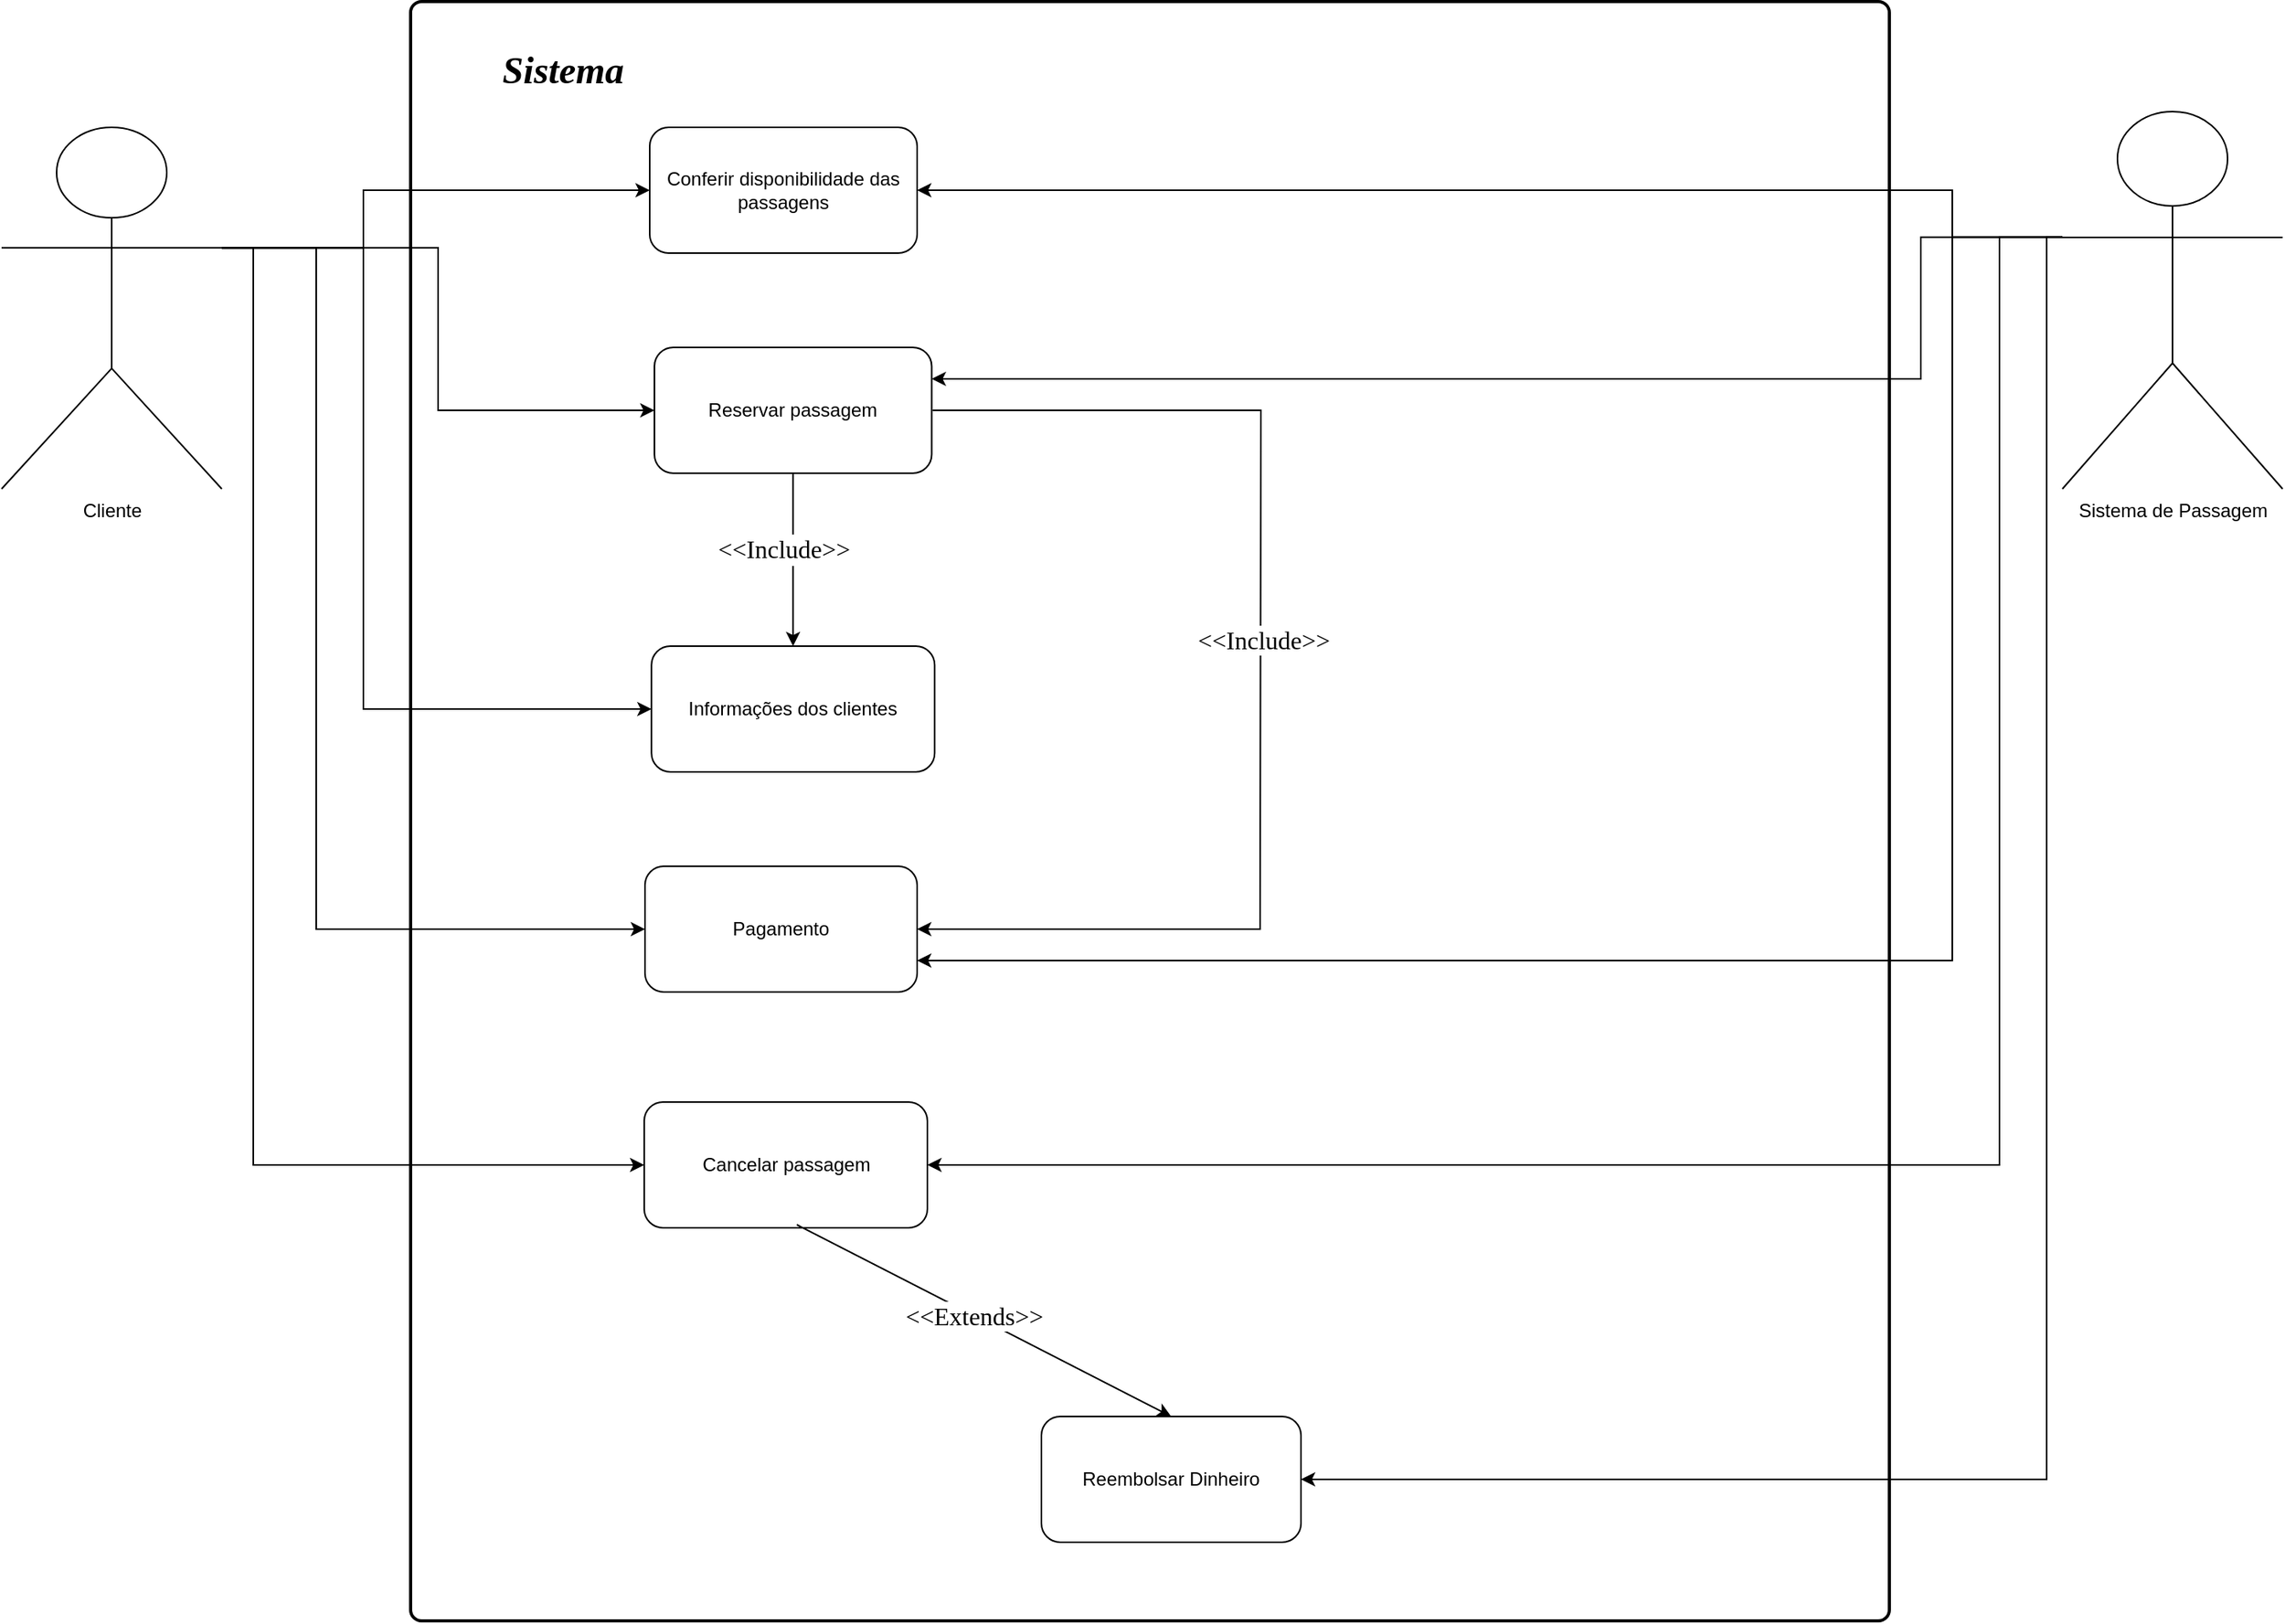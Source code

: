 <mxfile version="24.4.7" type="github">
  <diagram name="Página-1" id="RvVabkoj3_wjCJ5sBmXR">
    <mxGraphModel dx="2876" dy="2283" grid="1" gridSize="10" guides="1" tooltips="1" connect="1" arrows="1" fold="1" page="1" pageScale="1" pageWidth="827" pageHeight="1169" math="0" shadow="0">
      <root>
        <mxCell id="0" />
        <mxCell id="1" parent="0" />
        <mxCell id="DYaeCYadNBBWUJuQzcgG-5" value="Cliente" style="shape=umlActor;verticalLabelPosition=bottom;verticalAlign=top;html=1;" parent="1" vertex="1">
          <mxGeometry x="-330" y="80" width="140" height="230" as="geometry" />
        </mxCell>
        <mxCell id="DYaeCYadNBBWUJuQzcgG-7" value="" style="rounded=1;whiteSpace=wrap;html=1;absoluteArcSize=1;arcSize=14;strokeWidth=2;" parent="1" vertex="1">
          <mxGeometry x="-70" width="940" height="1030" as="geometry" />
        </mxCell>
        <mxCell id="DYaeCYadNBBWUJuQzcgG-8" value="&lt;p style=&quot;line-height: 270%;&quot;&gt;&lt;b style=&quot;&quot;&gt;&lt;i style=&quot;&quot;&gt;&lt;font face=&quot;Times New Roman&quot; style=&quot;font-size: 24px;&quot;&gt;Sistema&amp;nbsp;&lt;/font&gt;&lt;/i&gt;&lt;/b&gt;&lt;/p&gt;" style="text;html=1;align=center;verticalAlign=middle;whiteSpace=wrap;rounded=0;fontSize=18;" parent="1" vertex="1">
          <mxGeometry x="-160" width="380" height="90" as="geometry" />
        </mxCell>
        <mxCell id="DYaeCYadNBBWUJuQzcgG-12" value="Conferir disponibilidade das passagens" style="rounded=1;whiteSpace=wrap;html=1;" parent="1" vertex="1">
          <mxGeometry x="82" y="80" width="170" height="80" as="geometry" />
        </mxCell>
        <mxCell id="DYaeCYadNBBWUJuQzcgG-18" value="Reservar passagem" style="rounded=1;whiteSpace=wrap;html=1;" parent="1" vertex="1">
          <mxGeometry x="85" y="220" width="176.25" height="80" as="geometry" />
        </mxCell>
        <mxCell id="DYaeCYadNBBWUJuQzcgG-20" value="Informações dos clientes" style="rounded=1;whiteSpace=wrap;html=1;" parent="1" vertex="1">
          <mxGeometry x="83.13" y="410" width="180" height="80" as="geometry" />
        </mxCell>
        <mxCell id="DYaeCYadNBBWUJuQzcgG-21" value="Pagamento" style="rounded=1;whiteSpace=wrap;html=1;" parent="1" vertex="1">
          <mxGeometry x="79" y="550" width="173" height="80" as="geometry" />
        </mxCell>
        <mxCell id="DYaeCYadNBBWUJuQzcgG-22" value="Cancelar passagem" style="rounded=1;whiteSpace=wrap;html=1;" parent="1" vertex="1">
          <mxGeometry x="78.5" y="700" width="180" height="80" as="geometry" />
        </mxCell>
        <mxCell id="il-5PeIWP6zjr5cJNfuw-45" style="edgeStyle=orthogonalEdgeStyle;rounded=0;orthogonalLoop=1;jettySize=auto;html=1;exitX=0;exitY=0.333;exitDx=0;exitDy=0;exitPerimeter=0;entryX=1;entryY=0.25;entryDx=0;entryDy=0;" edge="1" parent="1" source="Ul-1hZijeUlvixCKkCNt-15" target="DYaeCYadNBBWUJuQzcgG-18">
          <mxGeometry relative="1" as="geometry">
            <Array as="points">
              <mxPoint x="890" y="150" />
              <mxPoint x="890" y="240" />
            </Array>
          </mxGeometry>
        </mxCell>
        <mxCell id="il-5PeIWP6zjr5cJNfuw-46" style="edgeStyle=orthogonalEdgeStyle;rounded=0;orthogonalLoop=1;jettySize=auto;html=1;exitX=0;exitY=0.333;exitDx=0;exitDy=0;exitPerimeter=0;entryX=1;entryY=0.75;entryDx=0;entryDy=0;" edge="1" parent="1" source="Ul-1hZijeUlvixCKkCNt-15" target="DYaeCYadNBBWUJuQzcgG-21">
          <mxGeometry relative="1" as="geometry">
            <Array as="points">
              <mxPoint x="910" y="610" />
            </Array>
          </mxGeometry>
        </mxCell>
        <mxCell id="il-5PeIWP6zjr5cJNfuw-47" style="edgeStyle=orthogonalEdgeStyle;rounded=0;orthogonalLoop=1;jettySize=auto;html=1;exitX=0;exitY=0.333;exitDx=0;exitDy=0;exitPerimeter=0;entryX=1;entryY=0.5;entryDx=0;entryDy=0;" edge="1" parent="1" source="Ul-1hZijeUlvixCKkCNt-15" target="DYaeCYadNBBWUJuQzcgG-22">
          <mxGeometry relative="1" as="geometry">
            <Array as="points">
              <mxPoint x="940" y="150" />
              <mxPoint x="940" y="740" />
            </Array>
          </mxGeometry>
        </mxCell>
        <mxCell id="il-5PeIWP6zjr5cJNfuw-48" style="edgeStyle=orthogonalEdgeStyle;rounded=0;orthogonalLoop=1;jettySize=auto;html=1;exitX=0;exitY=0.333;exitDx=0;exitDy=0;exitPerimeter=0;entryX=1;entryY=0.5;entryDx=0;entryDy=0;" edge="1" parent="1" source="Ul-1hZijeUlvixCKkCNt-15" target="il-5PeIWP6zjr5cJNfuw-1">
          <mxGeometry relative="1" as="geometry">
            <Array as="points">
              <mxPoint x="970" y="150" />
              <mxPoint x="970" y="940" />
            </Array>
          </mxGeometry>
        </mxCell>
        <mxCell id="Ul-1hZijeUlvixCKkCNt-15" value="Sistema de Passagem" style="shape=umlActor;verticalLabelPosition=bottom;verticalAlign=top;html=1;" parent="1" vertex="1">
          <mxGeometry x="980" y="70" width="140" height="240" as="geometry" />
        </mxCell>
        <mxCell id="Ul-1hZijeUlvixCKkCNt-27" value="" style="edgeStyle=none;orthogonalLoop=1;jettySize=auto;html=1;rounded=0;exitX=0.5;exitY=1;exitDx=0;exitDy=0;entryX=0.5;entryY=0;entryDx=0;entryDy=0;" parent="1" source="DYaeCYadNBBWUJuQzcgG-18" target="DYaeCYadNBBWUJuQzcgG-20" edge="1">
          <mxGeometry width="100" relative="1" as="geometry">
            <mxPoint x="180" y="370" as="sourcePoint" />
            <mxPoint x="280" y="370" as="targetPoint" />
            <Array as="points" />
          </mxGeometry>
        </mxCell>
        <mxCell id="Ul-1hZijeUlvixCKkCNt-28" value="Text" style="edgeLabel;html=1;align=center;verticalAlign=middle;resizable=0;points=[];" parent="Ul-1hZijeUlvixCKkCNt-27" vertex="1" connectable="0">
          <mxGeometry x="-0.065" y="-3" relative="1" as="geometry">
            <mxPoint as="offset" />
          </mxGeometry>
        </mxCell>
        <mxCell id="Ul-1hZijeUlvixCKkCNt-30" value="&lt;font size=&quot;3&quot; face=&quot;Times New Roman&quot;&gt;&amp;lt;&amp;lt;Include&amp;gt;&amp;gt;&lt;/font&gt;" style="edgeLabel;html=1;align=center;verticalAlign=middle;resizable=0;points=[];" parent="Ul-1hZijeUlvixCKkCNt-27" vertex="1" connectable="0">
          <mxGeometry x="-0.133" y="-6" relative="1" as="geometry">
            <mxPoint as="offset" />
          </mxGeometry>
        </mxCell>
        <mxCell id="il-5PeIWP6zjr5cJNfuw-1" value="Reembolsar Dinheiro" style="rounded=1;whiteSpace=wrap;html=1;" vertex="1" parent="1">
          <mxGeometry x="331" y="900" width="165" height="80" as="geometry" />
        </mxCell>
        <mxCell id="il-5PeIWP6zjr5cJNfuw-2" value="" style="endArrow=classic;html=1;rounded=0;exitX=0.539;exitY=0.975;exitDx=0;exitDy=0;entryX=0.5;entryY=0;entryDx=0;entryDy=0;exitPerimeter=0;" edge="1" parent="1" source="DYaeCYadNBBWUJuQzcgG-22" target="il-5PeIWP6zjr5cJNfuw-1">
          <mxGeometry width="50" height="50" relative="1" as="geometry">
            <mxPoint x="290" y="450" as="sourcePoint" />
            <mxPoint x="340" y="400" as="targetPoint" />
            <Array as="points" />
          </mxGeometry>
        </mxCell>
        <mxCell id="il-5PeIWP6zjr5cJNfuw-5" value="&lt;font style=&quot;font-size: 16px;&quot; face=&quot;Times New Roman&quot;&gt;&amp;lt;&amp;lt;Extends&amp;gt;&amp;gt;&lt;/font&gt;" style="edgeLabel;html=1;align=center;verticalAlign=middle;resizable=0;points=[];" vertex="1" connectable="0" parent="il-5PeIWP6zjr5cJNfuw-2">
          <mxGeometry x="-0.057" relative="1" as="geometry">
            <mxPoint as="offset" />
          </mxGeometry>
        </mxCell>
        <mxCell id="il-5PeIWP6zjr5cJNfuw-15" value="" style="endArrow=classic;html=1;rounded=0;exitX=1;exitY=0.5;exitDx=0;exitDy=0;entryX=1;entryY=0.5;entryDx=0;entryDy=0;" edge="1" parent="1" target="DYaeCYadNBBWUJuQzcgG-21">
          <mxGeometry width="50" height="50" relative="1" as="geometry">
            <mxPoint x="261.75" y="260" as="sourcePoint" />
            <mxPoint x="252" y="570" as="targetPoint" />
            <Array as="points">
              <mxPoint x="470.5" y="260" />
              <mxPoint x="470" y="590" />
            </Array>
          </mxGeometry>
        </mxCell>
        <mxCell id="il-5PeIWP6zjr5cJNfuw-17" value="&lt;font face=&quot;Times New Roman&quot;&gt;&lt;span style=&quot;font-size: 16px;&quot;&gt;&amp;lt;&amp;lt;Include&amp;gt;&amp;gt;&lt;/span&gt;&lt;/font&gt;" style="edgeLabel;html=1;align=center;verticalAlign=middle;resizable=0;points=[];" vertex="1" connectable="0" parent="il-5PeIWP6zjr5cJNfuw-15">
          <mxGeometry x="-0.064" y="1" relative="1" as="geometry">
            <mxPoint as="offset" />
          </mxGeometry>
        </mxCell>
        <mxCell id="il-5PeIWP6zjr5cJNfuw-25" value="" style="edgeStyle=orthogonalEdgeStyle;rounded=0;orthogonalLoop=1;jettySize=auto;html=1;exitX=1;exitY=0.333;exitDx=0;exitDy=0;exitPerimeter=0;entryX=0;entryY=0.5;entryDx=0;entryDy=0;" edge="1" parent="1" source="DYaeCYadNBBWUJuQzcgG-5" target="DYaeCYadNBBWUJuQzcgG-12">
          <mxGeometry relative="1" as="geometry">
            <Array as="points">
              <mxPoint x="-100" y="157" />
              <mxPoint x="-100" y="120" />
            </Array>
          </mxGeometry>
        </mxCell>
        <mxCell id="il-5PeIWP6zjr5cJNfuw-39" style="edgeStyle=orthogonalEdgeStyle;rounded=0;orthogonalLoop=1;jettySize=auto;html=1;exitX=1;exitY=0.333;exitDx=0;exitDy=0;exitPerimeter=0;entryX=0;entryY=0.5;entryDx=0;entryDy=0;" edge="1" parent="1" source="DYaeCYadNBBWUJuQzcgG-5" target="DYaeCYadNBBWUJuQzcgG-18">
          <mxGeometry relative="1" as="geometry" />
        </mxCell>
        <mxCell id="il-5PeIWP6zjr5cJNfuw-40" style="edgeStyle=orthogonalEdgeStyle;rounded=0;orthogonalLoop=1;jettySize=auto;html=1;exitX=1;exitY=0.333;exitDx=0;exitDy=0;exitPerimeter=0;entryX=0;entryY=0.5;entryDx=0;entryDy=0;" edge="1" parent="1" source="DYaeCYadNBBWUJuQzcgG-5" target="DYaeCYadNBBWUJuQzcgG-20">
          <mxGeometry relative="1" as="geometry">
            <Array as="points">
              <mxPoint x="-100" y="157" />
              <mxPoint x="-100" y="450" />
            </Array>
          </mxGeometry>
        </mxCell>
        <mxCell id="il-5PeIWP6zjr5cJNfuw-41" style="edgeStyle=orthogonalEdgeStyle;rounded=0;orthogonalLoop=1;jettySize=auto;html=1;exitX=1;exitY=0.333;exitDx=0;exitDy=0;exitPerimeter=0;entryX=0;entryY=0.5;entryDx=0;entryDy=0;" edge="1" parent="1" source="DYaeCYadNBBWUJuQzcgG-5" target="DYaeCYadNBBWUJuQzcgG-21">
          <mxGeometry relative="1" as="geometry">
            <Array as="points">
              <mxPoint x="-130" y="157" />
              <mxPoint x="-130" y="590" />
            </Array>
          </mxGeometry>
        </mxCell>
        <mxCell id="il-5PeIWP6zjr5cJNfuw-42" style="edgeStyle=orthogonalEdgeStyle;rounded=0;orthogonalLoop=1;jettySize=auto;html=1;exitX=1;exitY=0.333;exitDx=0;exitDy=0;exitPerimeter=0;entryX=0;entryY=0.5;entryDx=0;entryDy=0;" edge="1" parent="1" source="DYaeCYadNBBWUJuQzcgG-5" target="DYaeCYadNBBWUJuQzcgG-22">
          <mxGeometry relative="1" as="geometry">
            <Array as="points">
              <mxPoint x="-170" y="157" />
              <mxPoint x="-170" y="740" />
            </Array>
          </mxGeometry>
        </mxCell>
        <mxCell id="il-5PeIWP6zjr5cJNfuw-43" style="edgeStyle=orthogonalEdgeStyle;rounded=0;orthogonalLoop=1;jettySize=auto;html=1;exitX=0;exitY=0.333;exitDx=0;exitDy=0;exitPerimeter=0;entryX=1;entryY=0.5;entryDx=0;entryDy=0;" edge="1" parent="1" source="Ul-1hZijeUlvixCKkCNt-15" target="DYaeCYadNBBWUJuQzcgG-12">
          <mxGeometry relative="1" as="geometry">
            <Array as="points">
              <mxPoint x="910" y="120" />
            </Array>
          </mxGeometry>
        </mxCell>
      </root>
    </mxGraphModel>
  </diagram>
</mxfile>
